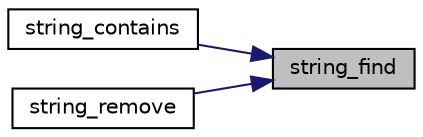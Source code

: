 digraph "string_find"
{
 // INTERACTIVE_SVG=YES
 // LATEX_PDF_SIZE
  edge [fontname="Helvetica",fontsize="10",labelfontname="Helvetica",labelfontsize="10"];
  node [fontname="Helvetica",fontsize="10",shape=record];
  rankdir="RL";
  Node17 [label="string_find",height=0.2,width=0.4,color="black", fillcolor="grey75", style="filled", fontcolor="black",tooltip=" "];
  Node17 -> Node18 [dir="back",color="midnightblue",fontsize="10",style="solid",fontname="Helvetica"];
  Node18 [label="string_contains",height=0.2,width=0.4,color="black", fillcolor="white", style="filled",URL="$string_8h.html#af23f1022da32b3ec3a7d9fdc795617b8",tooltip=" "];
  Node17 -> Node19 [dir="back",color="midnightblue",fontsize="10",style="solid",fontname="Helvetica"];
  Node19 [label="string_remove",height=0.2,width=0.4,color="black", fillcolor="white", style="filled",URL="$string_8h.html#a4aef8347984006e0998c89d5944c1b01",tooltip=" "];
}
